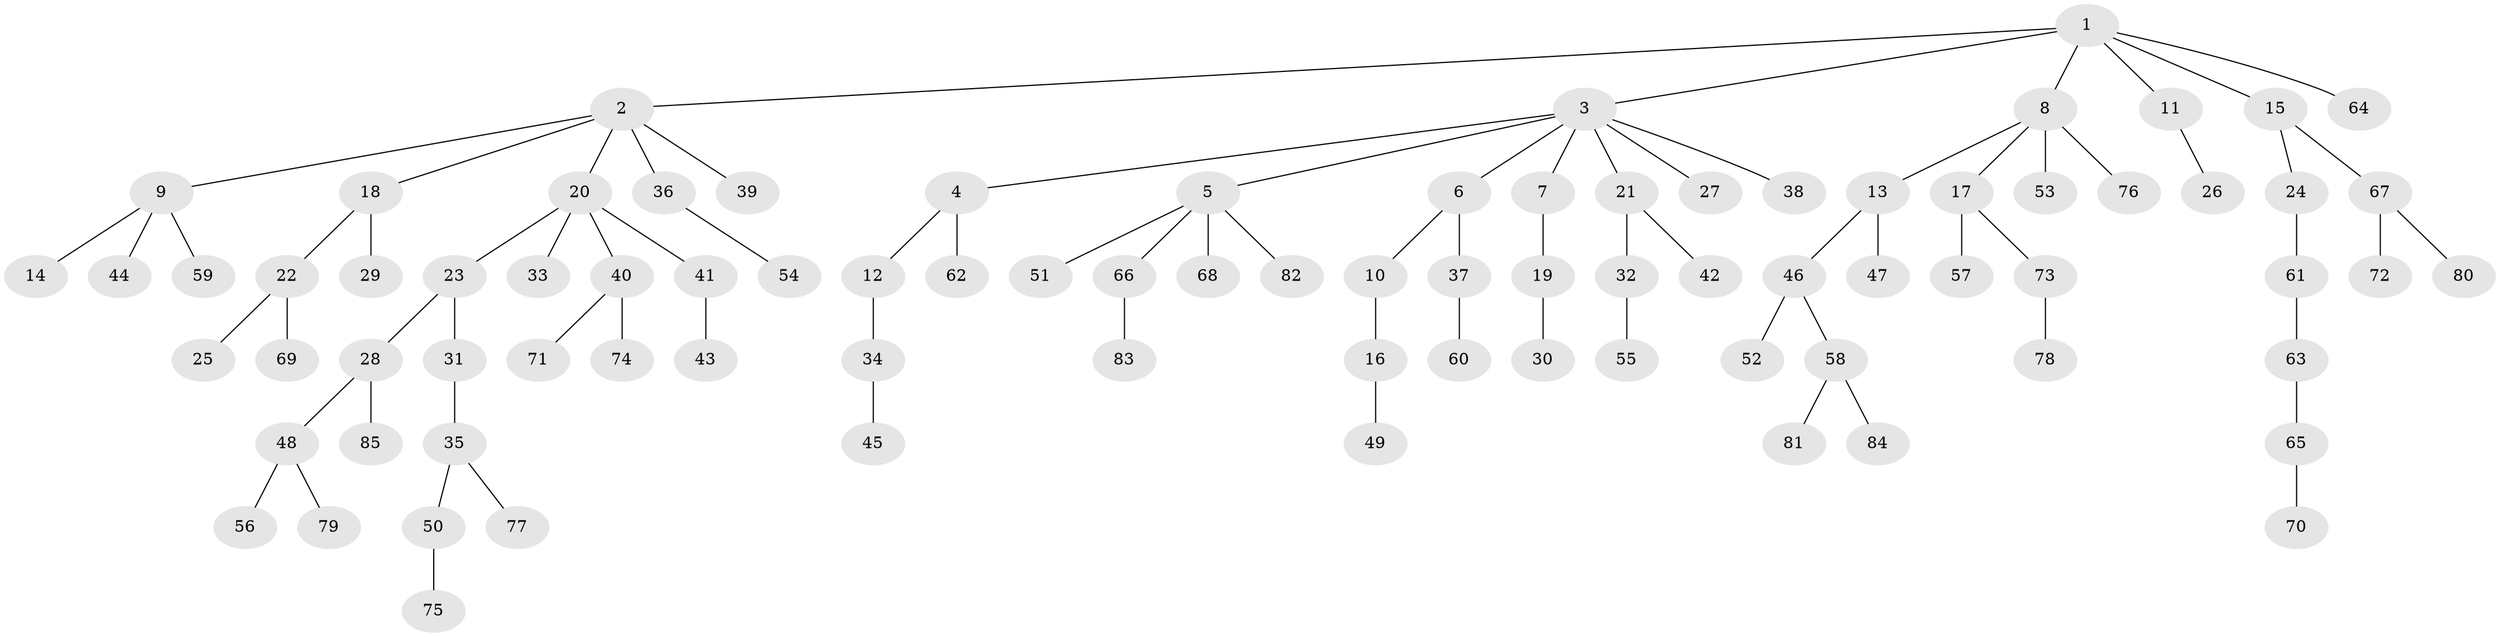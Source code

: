 // coarse degree distribution, {5: 0.03773584905660377, 7: 0.018867924528301886, 2: 0.37735849056603776, 4: 0.05660377358490566, 3: 0.07547169811320754, 1: 0.4339622641509434}
// Generated by graph-tools (version 1.1) at 2025/52/03/04/25 22:52:04]
// undirected, 85 vertices, 84 edges
graph export_dot {
  node [color=gray90,style=filled];
  1;
  2;
  3;
  4;
  5;
  6;
  7;
  8;
  9;
  10;
  11;
  12;
  13;
  14;
  15;
  16;
  17;
  18;
  19;
  20;
  21;
  22;
  23;
  24;
  25;
  26;
  27;
  28;
  29;
  30;
  31;
  32;
  33;
  34;
  35;
  36;
  37;
  38;
  39;
  40;
  41;
  42;
  43;
  44;
  45;
  46;
  47;
  48;
  49;
  50;
  51;
  52;
  53;
  54;
  55;
  56;
  57;
  58;
  59;
  60;
  61;
  62;
  63;
  64;
  65;
  66;
  67;
  68;
  69;
  70;
  71;
  72;
  73;
  74;
  75;
  76;
  77;
  78;
  79;
  80;
  81;
  82;
  83;
  84;
  85;
  1 -- 2;
  1 -- 3;
  1 -- 8;
  1 -- 11;
  1 -- 15;
  1 -- 64;
  2 -- 9;
  2 -- 18;
  2 -- 20;
  2 -- 36;
  2 -- 39;
  3 -- 4;
  3 -- 5;
  3 -- 6;
  3 -- 7;
  3 -- 21;
  3 -- 27;
  3 -- 38;
  4 -- 12;
  4 -- 62;
  5 -- 51;
  5 -- 66;
  5 -- 68;
  5 -- 82;
  6 -- 10;
  6 -- 37;
  7 -- 19;
  8 -- 13;
  8 -- 17;
  8 -- 53;
  8 -- 76;
  9 -- 14;
  9 -- 44;
  9 -- 59;
  10 -- 16;
  11 -- 26;
  12 -- 34;
  13 -- 46;
  13 -- 47;
  15 -- 24;
  15 -- 67;
  16 -- 49;
  17 -- 57;
  17 -- 73;
  18 -- 22;
  18 -- 29;
  19 -- 30;
  20 -- 23;
  20 -- 33;
  20 -- 40;
  20 -- 41;
  21 -- 32;
  21 -- 42;
  22 -- 25;
  22 -- 69;
  23 -- 28;
  23 -- 31;
  24 -- 61;
  28 -- 48;
  28 -- 85;
  31 -- 35;
  32 -- 55;
  34 -- 45;
  35 -- 50;
  35 -- 77;
  36 -- 54;
  37 -- 60;
  40 -- 71;
  40 -- 74;
  41 -- 43;
  46 -- 52;
  46 -- 58;
  48 -- 56;
  48 -- 79;
  50 -- 75;
  58 -- 81;
  58 -- 84;
  61 -- 63;
  63 -- 65;
  65 -- 70;
  66 -- 83;
  67 -- 72;
  67 -- 80;
  73 -- 78;
}
